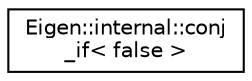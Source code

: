 digraph "Graphical Class Hierarchy"
{
  edge [fontname="Helvetica",fontsize="10",labelfontname="Helvetica",labelfontsize="10"];
  node [fontname="Helvetica",fontsize="10",shape=record];
  rankdir="LR";
  Node1 [label="Eigen::internal::conj\l_if\< false \>",height=0.2,width=0.4,color="black", fillcolor="white", style="filled",URL="$struct_eigen_1_1internal_1_1conj__if_3_01false_01_4.html"];
}
